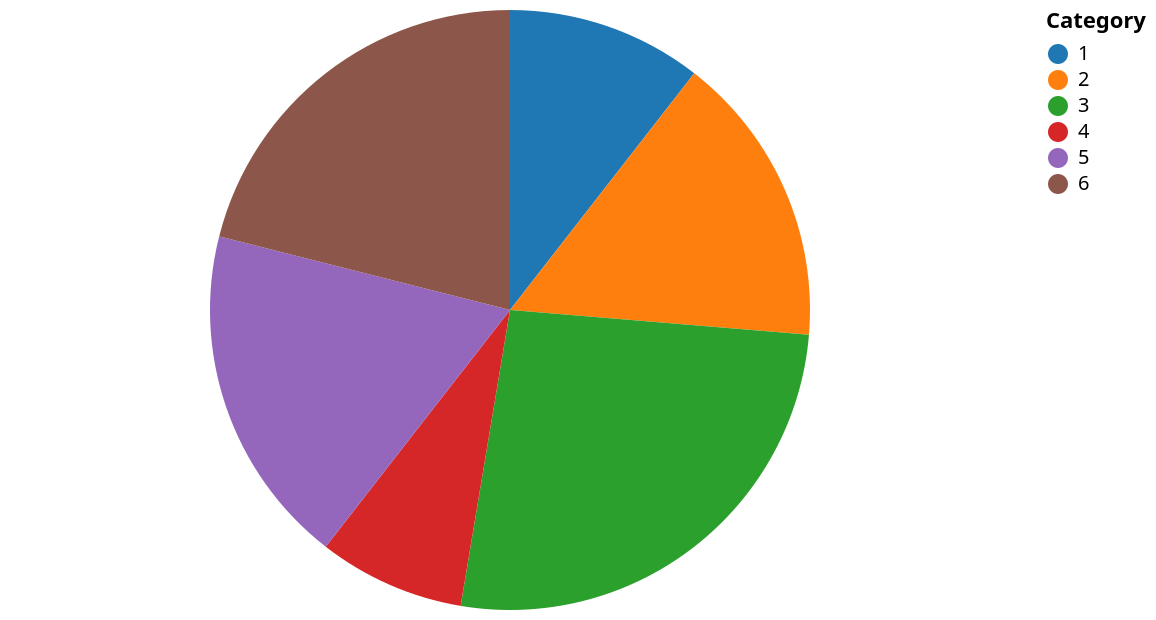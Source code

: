 {
  "$schema": "https://vega.github.io/schema/vega-lite/v5.json",
  "mode": "vega-lite",
  "description": "A simple pie chart with embedded data.",
  "width": 500,
  "height": 300,
  "resolve": {
    "scale": {
      "color": "independent"
    }
  },
  "data": {
    "values": [
      {
        "category": 1,
        "value": 4
      },
      {
        "category": 2,
        "value": 6
      },
      {
        "category": 3,
        "value": 10
      },
      {
        "category": 4,
        "value": 3
      },
      {
        "category": 5,
        "value": 7
      },
      {
        "category": 6,
        "value": 8
      }
    ]
  },
  "layer": [
    {
      "mark": {
        "type": "arc",
        "innerRadius": 0,
        "cornerRadius": 0,
        "padAngle": 0,
        "outerRadius": 150,
        "tooltip": true
      },
      "encoding": {
        "theta": {
          "field": "value",
          "type": "quantitative",
          "stack": true
        },
        "color": {
          "field": "category",
          "type": "nominal",
          "scale": {
            "range": [
              "#1f77b4",
              "#ff7f0e",
              "#2ca02c",
              "#d62728",
              "#9467bd",
              "#8c564b",
              "#e377c2",
              "#7f7f7f",
              "#bcbd22",
              "#17becf"
            ]
          },
          "legend": {
            "title": "Category",
            "orient": "right",
            "symbolType": "circle",
            "fillColor": "#ffffff"
          }
        }
      }
    }
  ],
  "view": {
    "stroke": null
  }
}